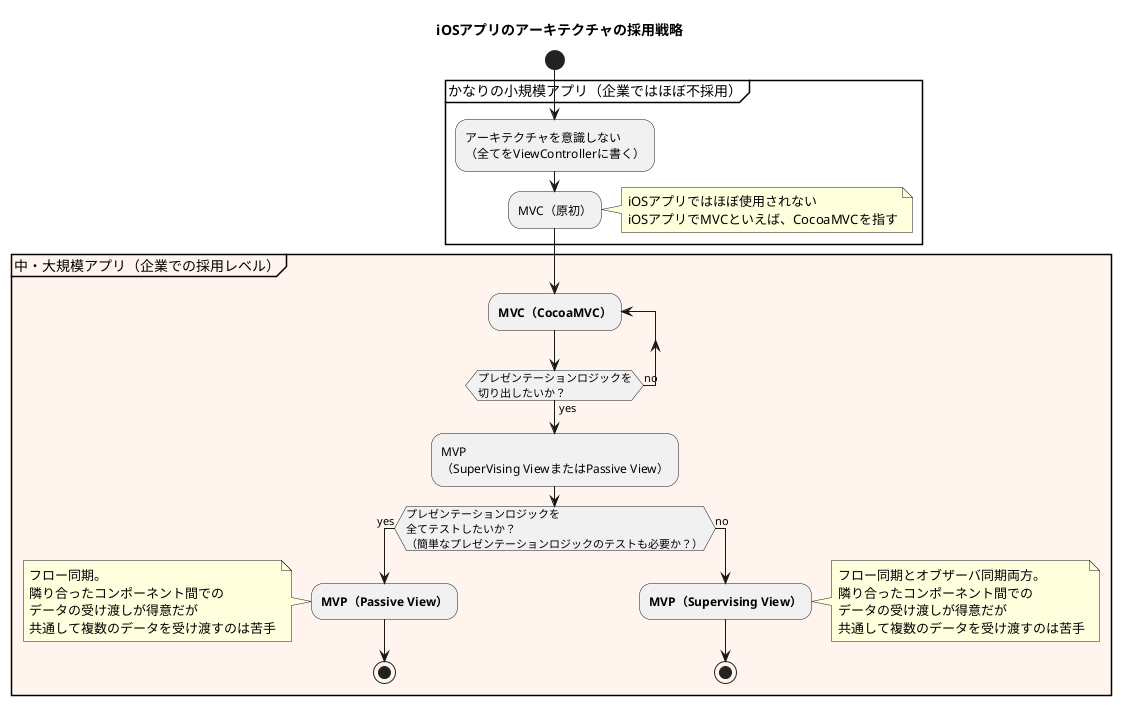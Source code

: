 @startuml

title "iOSアプリのアーキテクチャの採用戦略"

start

partition かなりの小規模アプリ（企業ではほぼ不採用） {
  :アーキテクチャを意識しない\n（全てをViewControllerに書く）;
  :MVC（原初）;

  note right
    iOSアプリではほぼ使用されない
    iOSアプリでMVCといえば、CocoaMVCを指す
  end note
}

partition 中・大規模アプリ（企業での採用レベル） #fff5ee {
  repeat :<b>MVC（CocoaMVC）</b>;
  floating note right
    ViewとModelを切り離せるが
    ViewControllerがFatになりがち
  end note

  repeat while(プレゼンテーションロジックを\n切り出したいか？) is(no) not(yes)
    :MVP\n（SuperVising ViewまたはPassive View）;

  if (プレゼンテーションロジックを\n全てテストしたいか？\n（簡単なプレゼンテーションロジックのテストも必要か？）) then (yes)
    :<b>MVP（Passive View）</b>;

    note left
      フロー同期。
      隣り合ったコンポーネント間での
      データの受け渡しが得意だが
      共通して複数のデータを受け渡すのは苦手
    end note
    stop
  else (no)
    :<b>MVP（Supervising View）</b>;

    note right
      フロー同期とオブザーバ同期両方。
      隣り合ったコンポーネント間での
      データの受け渡しが得意だが
      共通して複数のデータを受け渡すのは苦手
    end note
    stop
  endif
}

@enduml